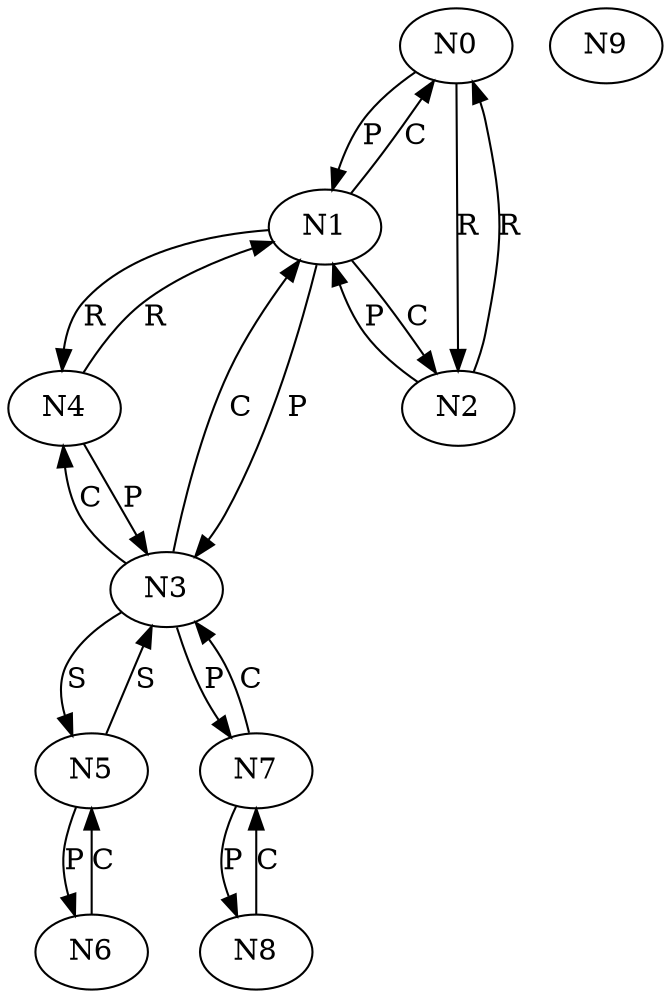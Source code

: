digraph Test {
    N0[label="N0"];
    N1[label="N1"];
    N2[label="N2"];
    N3[label="N3"];
    N4[label="N4"];
    N5[label="N5"];
    N6[label="N6"];
    N7[label="N7"];
    N8[label="N8"];
    N9[label="N9"];
    N0 -> N1[label="P"];
    N1 -> N0[label="C"];
    N0 -> N2[label="R"];
    N2 -> N0[label="R"];
    N2 -> N1[label="P"];
    N1 -> N2[label="C"];
    N1 -> N3[label="P"];
    N3 -> N1[label="C"];
    N4 -> N1[label="R"];
    N1 -> N4[label="R"];
    N3 -> N7[label="P"];
    N7 -> N3[label="C"];
    N7 -> N8[label="P"];
    N8 -> N7[label="C"];
    N4 -> N3[label="P"];
    N3 -> N4[label="C"];
    N3 -> N5[label="S"];
    N5 -> N3[label="S"];
    N5 -> N6[label="P"];
    N6 -> N5[label="C"];
}
